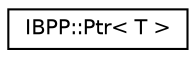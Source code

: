 digraph "Graphical Class Hierarchy"
{
 // LATEX_PDF_SIZE
  edge [fontname="Helvetica",fontsize="10",labelfontname="Helvetica",labelfontsize="10"];
  node [fontname="Helvetica",fontsize="10",shape=record];
  rankdir="LR";
  Node0 [label="IBPP::Ptr\< T \>",height=0.2,width=0.4,color="black", fillcolor="white", style="filled",URL="$classIBPP_1_1Ptr.html",tooltip=" "];
}
